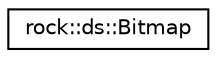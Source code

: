 digraph "类继承关系图"
{
 // LATEX_PDF_SIZE
  edge [fontname="Helvetica",fontsize="10",labelfontname="Helvetica",labelfontsize="10"];
  node [fontname="Helvetica",fontsize="10",shape=record];
  rankdir="LR";
  Node0 [label="rock::ds::Bitmap",height=0.2,width=0.4,color="black", fillcolor="white", style="filled",URL="$classrock_1_1ds_1_1Bitmap.html",tooltip=" "];
}
